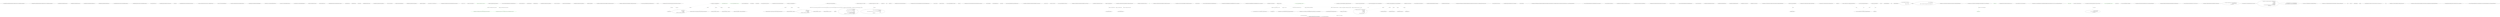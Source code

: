 digraph  {
n0 [cluster="Hangfire.IRecurringJobManager.AddOrUpdate(string, Hangfire.Common.Job, string, Hangfire.RecurringJobOptions)", label="Entry Hangfire.IRecurringJobManager.AddOrUpdate(string, Hangfire.Common.Job, string, Hangfire.RecurringJobOptions)", span="23-23"];
n1 [cluster="Hangfire.IRecurringJobManager.AddOrUpdate(string, Hangfire.Common.Job, string, Hangfire.RecurringJobOptions)", label="Exit Hangfire.IRecurringJobManager.AddOrUpdate(string, Hangfire.Common.Job, string, Hangfire.RecurringJobOptions)", span="23-23"];
n2 [cluster="Hangfire.IRecurringJobManager.Trigger(string)", label="Entry Hangfire.IRecurringJobManager.Trigger(string)", span="29-29"];
n3 [cluster="Hangfire.IRecurringJobManager.Trigger(string)", label="Exit Hangfire.IRecurringJobManager.Trigger(string)", span="29-29"];
n4 [cluster="Hangfire.IRecurringJobManager.RemoveIfExists(string)", label="Entry Hangfire.IRecurringJobManager.RemoveIfExists(string)", span="30-30"];
n5 [cluster="Hangfire.IRecurringJobManager.RemoveIfExists(string)", label="Exit Hangfire.IRecurringJobManager.RemoveIfExists(string)", span="30-30"];
m0_12 [cluster="Hangfire.BackgroundJobServerOptions.WriteToLog(Hangfire.Logging.ILog)", file="BackgroundJobServerOptions.cs", label="Entry Hangfire.BackgroundJobServerOptions.WriteToLog(Hangfire.Logging.ILog)", span="86-86"];
m0_18 [cluster="Hangfire.BackgroundJobServerOptions.WriteToLog(Hangfire.Logging.ILog)", file="BackgroundJobServerOptions.cs", label="Exit Hangfire.BackgroundJobServerOptions.WriteToLog(Hangfire.Logging.ILog)", span="86-86"];
m0_11 [cluster="System.Math.Min(int, int)", file="BackgroundJobServerOptions.cs", label="Entry System.Math.Min(int, int)", span="0-0"];
m0_19 [cluster="Hangfire.Logging.ILog.InfoFormat(string, params object[])", file="BackgroundJobServerOptions.cs", label="Entry Hangfire.Logging.ILog.InfoFormat(string, params object[])", span="210-210"];
m0_21 [cluster="Unk.Join", file="BackgroundJobServerOptions.cs", label="Entry Unk.Join", span=""];
m0_0 [cluster="Hangfire.BackgroundJobServerOptions.BackgroundJobServerOptions()", file="BackgroundJobServerOptions.cs", label="Entry Hangfire.BackgroundJobServerOptions.BackgroundJobServerOptions()", span="34-34"];
m0_1 [cluster="Hangfire.BackgroundJobServerOptions.BackgroundJobServerOptions()", file="BackgroundJobServerOptions.cs", label="WorkerCount = Math.Min(Environment.ProcessorCount * 5, MaxDefaultWorkerCount)", span="36-36"];
m0_2 [cluster="Hangfire.BackgroundJobServerOptions.BackgroundJobServerOptions()", file="BackgroundJobServerOptions.cs", label="Queues = new[] { EnqueuedState.DefaultQueue }", span="37-37"];
m0_3 [cluster="Hangfire.BackgroundJobServerOptions.BackgroundJobServerOptions()", file="BackgroundJobServerOptions.cs", label="ShutdownTimeout = BackgroundProcessingServer.DefaultShutdownTimeout", span="38-38"];
m0_4 [cluster="Hangfire.BackgroundJobServerOptions.BackgroundJobServerOptions()", file="BackgroundJobServerOptions.cs", label="SchedulePollingInterval = DelayedJobScheduler.DefaultPollingDelay", span="39-39"];
m0_5 [cluster="Hangfire.BackgroundJobServerOptions.BackgroundJobServerOptions()", file="BackgroundJobServerOptions.cs", label="HeartbeatInterval = ServerHeartbeat.DefaultHeartbeatInterval", span="40-40"];
m0_6 [cluster="Hangfire.BackgroundJobServerOptions.BackgroundJobServerOptions()", file="BackgroundJobServerOptions.cs", label="ServerTimeout = ServerWatchdog.DefaultServerTimeout", span="41-41"];
m0_7 [cluster="Hangfire.BackgroundJobServerOptions.BackgroundJobServerOptions()", file="BackgroundJobServerOptions.cs", label="ServerCheckInterval = ServerWatchdog.DefaultCheckInterval", span="42-42"];
m0_8 [cluster="Hangfire.BackgroundJobServerOptions.BackgroundJobServerOptions()", file="BackgroundJobServerOptions.cs", label="FilterProvider = JobFilterProviders.Providers", span="44-44"];
m0_9 [cluster="Hangfire.BackgroundJobServerOptions.BackgroundJobServerOptions()", file="BackgroundJobServerOptions.cs", label="Activator = JobActivator.Current", span="45-45"];
m0_10 [cluster="Hangfire.BackgroundJobServerOptions.BackgroundJobServerOptions()", file="BackgroundJobServerOptions.cs", label="Exit Hangfire.BackgroundJobServerOptions.BackgroundJobServerOptions()", span="34-34"];
m0_22 [cluster="lambda expression", file="BackgroundJobServerOptions.cs", label="Entry lambda expression", span="90-90"];
m0_24 [cluster="lambda expression", file="BackgroundJobServerOptions.cs", label="Exit lambda expression", span="90-90"];
m0_20 [cluster="Unk.Select", file="BackgroundJobServerOptions.cs", label="Entry Unk.Select", span=""];
m0_25 [file="BackgroundJobServerOptions.cs", label="Hangfire.BackgroundJobServerOptions", span=""];
m1_0 [cluster="Hangfire.RecurringJobOptions.RecurringJobOptions()", file="BackgroundProcessContext.cs", label="Entry Hangfire.RecurringJobOptions.RecurringJobOptions()", span="27-27"];
m1_1 [cluster="Hangfire.RecurringJobOptions.RecurringJobOptions()", file="BackgroundProcessContext.cs", label="TimeZone = TimeZoneInfo.Utc", span="29-29"];
m1_2 [cluster="Hangfire.RecurringJobOptions.RecurringJobOptions()", file="BackgroundProcessContext.cs", label="QueueName = EnqueuedState.DefaultQueue", span="30-30"];
m1_3 [cluster="Hangfire.RecurringJobOptions.RecurringJobOptions()", file="BackgroundProcessContext.cs", label="Exit Hangfire.RecurringJobOptions.RecurringJobOptions()", span="27-27"];
m1_4 [file="BackgroundProcessContext.cs", label="Hangfire.RecurringJobOptions", span=""];
m3_8 [cluster="System.Lazy<T>.Lazy(System.Func<T>)", file="BackgroundProcessContextMock.cs", label="Entry System.Lazy<T>.Lazy(System.Func<T>)", span="0-0"];
m3_0 [cluster="Hangfire.Core.Tests.BackgroundProcessContextMock.BackgroundProcessContextMock()", file="BackgroundProcessContextMock.cs", label="Entry Hangfire.Core.Tests.BackgroundProcessContextMock.BackgroundProcessContextMock()", span="11-11"];
m3_1 [cluster="Hangfire.Core.Tests.BackgroundProcessContextMock.BackgroundProcessContextMock()", file="BackgroundProcessContextMock.cs", label="ServerId = ''server''", span="13-13"];
m3_2 [cluster="Hangfire.Core.Tests.BackgroundProcessContextMock.BackgroundProcessContextMock()", file="BackgroundProcessContextMock.cs", label="Storage = new Mock<JobStorage>()", span="15-15"];
m3_3 [cluster="Hangfire.Core.Tests.BackgroundProcessContextMock.BackgroundProcessContextMock()", color=green, community=0, file="BackgroundProcessContextMock.cs", label="Properties = new Dictionary<string, object>()", prediction=0, span="16-16"];
m3_5 [cluster="Hangfire.Core.Tests.BackgroundProcessContextMock.BackgroundProcessContextMock()", color=green, community=0, file="BackgroundProcessContextMock.cs", label="Exit Hangfire.Core.Tests.BackgroundProcessContextMock.BackgroundProcessContextMock()", prediction=1, span="11-11"];
m3_12 [cluster="lambda expression", color=green, community=0, file="BackgroundProcessContextMock.cs", label="new BackgroundProcessContext(ServerId, Storage.Object, Properties, CancellationTokenSource.Token)", prediction=1, span="20-20"];
m3_7 [cluster="System.Threading.CancellationTokenSource.CancellationTokenSource()", file="BackgroundProcessContextMock.cs", label="Entry System.Threading.CancellationTokenSource.CancellationTokenSource()", span="0-0"];
m3_6 [cluster="Mock<JobStorage>.cstr", file="BackgroundProcessContextMock.cs", label="Entry Mock<JobStorage>.cstr", span=""];
m3_9 [cluster="lambda expression", file="BackgroundProcessContextMock.cs", label="Entry lambda expression", span="18-18"];
m3_11 [cluster="lambda expression", file="BackgroundProcessContextMock.cs", label="Exit lambda expression", span="18-18"];
m3_13 [file="BackgroundProcessContextMock.cs", label="Hangfire.Core.Tests.BackgroundProcessContextMock", span=""];
m5_0 [cluster="Hangfire.RecurringJobOptions.RecurringJobOptions()", file="DelayedJobScheduler.cs", label="Entry Hangfire.RecurringJobOptions.RecurringJobOptions()", span="27-27"];
m5_1 [cluster="Hangfire.RecurringJobOptions.RecurringJobOptions()", file="DelayedJobScheduler.cs", label="TimeZone = TimeZoneInfo.Utc", span="29-29"];
m5_2 [cluster="Hangfire.RecurringJobOptions.RecurringJobOptions()", file="DelayedJobScheduler.cs", label="QueueName = EnqueuedState.DefaultQueue", span="30-30"];
m5_3 [cluster="Hangfire.RecurringJobOptions.RecurringJobOptions()", file="DelayedJobScheduler.cs", label="Exit Hangfire.RecurringJobOptions.RecurringJobOptions()", span="27-27"];
m5_4 [file="DelayedJobScheduler.cs", label="Hangfire.RecurringJobOptions", span=""];
m6_0 [cluster="Hangfire.Server.IBackgroundProcess.Execute(Hangfire.Server.BackgroundProcessContext)", file="IBackgroundProcess.cs", label="Entry Hangfire.Server.IBackgroundProcess.Execute(Hangfire.Server.BackgroundProcessContext)", span="20-20"];
m6_1 [cluster="Hangfire.Server.IBackgroundProcess.Execute(Hangfire.Server.BackgroundProcessContext)", file="IBackgroundProcess.cs", label="Exit Hangfire.Server.IBackgroundProcess.Execute(Hangfire.Server.BackgroundProcessContext)", span="20-20"];
m7_19 [cluster="System.ArgumentNullException.ArgumentNullException(string)", file="InfiniteLoopComponentFacts.cs", label="Entry System.ArgumentNullException.ArgumentNullException(string)", span="0-0"];
m7_23 [cluster="Unk.>", file="InfiniteLoopComponentFacts.cs", label="Entry Unk.>", span=""];
m7_0 [cluster="HangFire.SqlServer.SqlServerDistributedLock.SqlServerDistributedLock(string, SqlConnection)", file="InfiniteLoopComponentFacts.cs", label="Entry HangFire.SqlServer.SqlServerDistributedLock.SqlServerDistributedLock(string, SqlConnection)", span="44-44"];
m7_1 [cluster="HangFire.SqlServer.SqlServerDistributedLock.SqlServerDistributedLock(string, SqlConnection)", color=green, community=0, file="InfiniteLoopComponentFacts.cs", label="String.IsNullOrEmpty(resource)", prediction=3, span="46-46"];
m7_2 [cluster="HangFire.SqlServer.SqlServerDistributedLock.SqlServerDistributedLock(string, SqlConnection)", color=green, community=0, file="InfiniteLoopComponentFacts.cs", label="throw new ArgumentNullException(''resource'');", prediction=4, span="46-46"];
m7_3 [cluster="HangFire.SqlServer.SqlServerDistributedLock.SqlServerDistributedLock(string, SqlConnection)", file="InfiniteLoopComponentFacts.cs", label="connection == null", span="47-47"];
m7_18 [cluster="string.IsNullOrEmpty(string)", file="InfiniteLoopComponentFacts.cs", label="Entry string.IsNullOrEmpty(string)", span="0-0"];
m7_22 [cluster="Unk.Execute", file="InfiniteLoopComponentFacts.cs", label="Entry Unk.Execute", span=""];
m7_26 [cluster="Unk.Format", file="InfiniteLoopComponentFacts.cs", label="Entry Unk.Format", span=""];
m7_27 [cluster="string.Format(string, object, object)", file="InfiniteLoopComponentFacts.cs", label="Entry string.Format(string, object, object)", span="0-0"];
m7_28 [cluster="HangFire.SqlServer.SqlServerDistributedLock.Dispose()", file="InfiniteLoopComponentFacts.cs", label="Entry HangFire.SqlServer.SqlServerDistributedLock.Dispose()", span="78-78"];
m7_29 [cluster="HangFire.SqlServer.SqlServerDistributedLock.Dispose()", file="InfiniteLoopComponentFacts.cs", label=_completed, span="80-80"];
m7_31 [cluster="HangFire.SqlServer.SqlServerDistributedLock.Dispose()", file="InfiniteLoopComponentFacts.cs", label="_completed = true", span="82-82"];
m7_33 [cluster="HangFire.SqlServer.SqlServerDistributedLock.Dispose()", file="InfiniteLoopComponentFacts.cs", label="parameters.Add(''@Resource'', _resource)", span="85-85"];
m7_36 [cluster="HangFire.SqlServer.SqlServerDistributedLock.Dispose()", file="InfiniteLoopComponentFacts.cs", label="_connection.Execute(\r\n                @''sp_releaseapplock'',\r\n                parameters,\r\n                commandType: CommandType.StoredProcedure)", span="89-92"];
m7_39 [cluster="HangFire.SqlServer.SqlServerDistributedLock.Dispose()", file="InfiniteLoopComponentFacts.cs", label="throw new SqlServerDistributedLockException(\r\n                    String.Format(\r\n                        ''Could not release a lock on the resource '{0}': Server returned the '{1}' error.'', \r\n                        _resource,\r\n                        releaseResult));", span="98-102"];
m7_30 [cluster="HangFire.SqlServer.SqlServerDistributedLock.Dispose()", file="InfiniteLoopComponentFacts.cs", label="return;", span="80-80"];
m7_32 [cluster="HangFire.SqlServer.SqlServerDistributedLock.Dispose()", file="InfiniteLoopComponentFacts.cs", label="var parameters = new DynamicParameters()", span="84-84"];
m7_34 [cluster="HangFire.SqlServer.SqlServerDistributedLock.Dispose()", file="InfiniteLoopComponentFacts.cs", label="parameters.Add(''@LockOwner'', LockOwner)", span="86-86"];
m7_35 [cluster="HangFire.SqlServer.SqlServerDistributedLock.Dispose()", file="InfiniteLoopComponentFacts.cs", label="parameters.Add(''@Result'', dbType: DbType.Int32, direction: ParameterDirection.ReturnValue)", span="87-87"];
m7_37 [cluster="HangFire.SqlServer.SqlServerDistributedLock.Dispose()", file="InfiniteLoopComponentFacts.cs", label="var releaseResult = parameters.Get<int>(''@Result'')", span="94-94"];
m7_38 [cluster="HangFire.SqlServer.SqlServerDistributedLock.Dispose()", file="InfiniteLoopComponentFacts.cs", label="releaseResult < 0", span="96-96"];
m7_40 [cluster="HangFire.SqlServer.SqlServerDistributedLock.Dispose()", file="InfiniteLoopComponentFacts.cs", label="Exit HangFire.SqlServer.SqlServerDistributedLock.Dispose()", span="78-78"];
m7_24 [cluster="HangFire.SqlServer.SqlServerDistributedLockException.SqlServerDistributedLockException(string)", file="InfiniteLoopComponentFacts.cs", label="Entry HangFire.SqlServer.SqlServerDistributedLockException.SqlServerDistributedLockException(string)", span="23-23"];
m7_5 [cluster="HangFire.SqlServer.SqlServerDistributedLock.SqlServerDistributedLock(string, SqlConnection)", file="InfiniteLoopComponentFacts.cs", label="_resource = resource", span="49-49"];
m7_6 [cluster="HangFire.SqlServer.SqlServerDistributedLock.SqlServerDistributedLock(string, SqlConnection)", file="InfiniteLoopComponentFacts.cs", label="_connection = connection", span="50-50"];
m7_13 [cluster="HangFire.SqlServer.SqlServerDistributedLock.SqlServerDistributedLock(string, SqlConnection)", file="InfiniteLoopComponentFacts.cs", label="connection.Execute(\r\n                @''sp_getapplock'', \r\n                parameters, \r\n                commandType: CommandType.StoredProcedure)", span="59-62"];
m7_4 [cluster="HangFire.SqlServer.SqlServerDistributedLock.SqlServerDistributedLock(string, SqlConnection)", file="InfiniteLoopComponentFacts.cs", label="throw new ArgumentNullException(''connection'');", span="47-47"];
m7_15 [cluster="HangFire.SqlServer.SqlServerDistributedLock.SqlServerDistributedLock(string, SqlConnection)", file="InfiniteLoopComponentFacts.cs", label="lockResult < 0", span="66-66"];
m7_16 [cluster="HangFire.SqlServer.SqlServerDistributedLock.SqlServerDistributedLock(string, SqlConnection)", file="InfiniteLoopComponentFacts.cs", label="throw new SqlServerDistributedLockException(\r\n                    String.Format(\r\n                    ''Could not place a lock on the resource '{0}': {1}.'',\r\n                    _resource,\r\n                    LockErrorMessages.ContainsKey(lockResult) \r\n                        ? LockErrorMessages[lockResult]\r\n                        : String.Format(''Server returned the '{0}' error.'', lockResult)));", span="68-74"];
m7_7 [cluster="HangFire.SqlServer.SqlServerDistributedLock.SqlServerDistributedLock(string, SqlConnection)", file="InfiniteLoopComponentFacts.cs", label="var parameters = new DynamicParameters()", span="52-52"];
m7_12 [cluster="HangFire.SqlServer.SqlServerDistributedLock.SqlServerDistributedLock(string, SqlConnection)", file="InfiniteLoopComponentFacts.cs", label="parameters.Add(''@Result'', dbType: DbType.Int32, direction: ParameterDirection.ReturnValue)", span="57-57"];
m7_14 [cluster="HangFire.SqlServer.SqlServerDistributedLock.SqlServerDistributedLock(string, SqlConnection)", file="InfiniteLoopComponentFacts.cs", label="var lockResult = parameters.Get<int>(''@Result'')", span="64-64"];
m7_8 [cluster="HangFire.SqlServer.SqlServerDistributedLock.SqlServerDistributedLock(string, SqlConnection)", file="InfiniteLoopComponentFacts.cs", label="parameters.Add(''@Resource'', _resource)", span="53-53"];
m7_9 [cluster="HangFire.SqlServer.SqlServerDistributedLock.SqlServerDistributedLock(string, SqlConnection)", file="InfiniteLoopComponentFacts.cs", label="parameters.Add(''@LockMode'', LockMode)", span="54-54"];
m7_10 [cluster="HangFire.SqlServer.SqlServerDistributedLock.SqlServerDistributedLock(string, SqlConnection)", file="InfiniteLoopComponentFacts.cs", label="parameters.Add(''@LockOwner'', LockOwner)", span="55-55"];
m7_11 [cluster="HangFire.SqlServer.SqlServerDistributedLock.SqlServerDistributedLock(string, SqlConnection)", file="InfiniteLoopComponentFacts.cs", label="parameters.Add(''@LockTimeout'', LockTimeout.TotalMilliseconds)", span="56-56"];
m7_17 [cluster="HangFire.SqlServer.SqlServerDistributedLock.SqlServerDistributedLock(string, SqlConnection)", file="InfiniteLoopComponentFacts.cs", label="Exit HangFire.SqlServer.SqlServerDistributedLock.SqlServerDistributedLock(string, SqlConnection)", span="44-44"];
m7_25 [cluster="Unk.ContainsKey", file="InfiniteLoopComponentFacts.cs", label="Entry Unk.ContainsKey", span=""];
m7_20 [cluster="DynamicParameters.cstr", file="InfiniteLoopComponentFacts.cs", label="Entry DynamicParameters.cstr", span=""];
m7_21 [cluster="Unk.Add", file="InfiniteLoopComponentFacts.cs", label="Entry Unk.Add", span=""];
m7_41 [file="InfiniteLoopComponentFacts.cs", label="HangFire.SqlServer.SqlServerDistributedLock", span=""];
m8_5 [cluster="System.ArgumentNullException.ArgumentNullException(string)", file="InfiniteLoopProcess.cs", label="Entry System.ArgumentNullException.ArgumentNullException(string)", span="0-0"];
m8_0 [cluster="Hangfire.Server.InfiniteLoopProcess.InfiniteLoopProcess(Hangfire.Server.IServerProcess)", file="InfiniteLoopProcess.cs", label="Entry Hangfire.Server.InfiniteLoopProcess.InfiniteLoopProcess(Hangfire.Server.IServerProcess)", span="23-23"];
m8_1 [cluster="Hangfire.Server.InfiniteLoopProcess.InfiniteLoopProcess(Hangfire.Server.IServerProcess)", file="InfiniteLoopProcess.cs", label="innerProcess == null", span="25-25"];
m8_3 [cluster="Hangfire.Server.InfiniteLoopProcess.InfiniteLoopProcess(Hangfire.Server.IServerProcess)", file="InfiniteLoopProcess.cs", label="InnerProcess = innerProcess", span="26-26"];
m8_2 [cluster="Hangfire.Server.InfiniteLoopProcess.InfiniteLoopProcess(Hangfire.Server.IServerProcess)", file="InfiniteLoopProcess.cs", label="throw new ArgumentNullException(''innerProcess'');", span="25-25"];
m8_4 [cluster="Hangfire.Server.InfiniteLoopProcess.InfiniteLoopProcess(Hangfire.Server.IServerProcess)", file="InfiniteLoopProcess.cs", label="Exit Hangfire.Server.InfiniteLoopProcess.InfiniteLoopProcess(Hangfire.Server.IServerProcess)", span="23-23"];
m8_13 [cluster="Hangfire.Server.InfiniteLoopProcess.ToString()", file="InfiniteLoopProcess.cs", label="Entry Hangfire.Server.InfiniteLoopProcess.ToString()", span="40-40"];
m8_14 [cluster="Hangfire.Server.InfiniteLoopProcess.ToString()", file="InfiniteLoopProcess.cs", label="return InnerProcess.ToString();", span="42-42"];
m8_15 [cluster="Hangfire.Server.InfiniteLoopProcess.ToString()", file="InfiniteLoopProcess.cs", label="Exit Hangfire.Server.InfiniteLoopProcess.ToString()", span="40-40"];
m8_6 [cluster="Hangfire.Server.InfiniteLoopProcess.Execute(Hangfire.Server.BackgroundProcessContext)", file="InfiniteLoopProcess.cs", label="Entry Hangfire.Server.InfiniteLoopProcess.Execute(Hangfire.Server.BackgroundProcessContext)", span="31-31"];
m8_7 [cluster="Hangfire.Server.InfiniteLoopProcess.Execute(Hangfire.Server.BackgroundProcessContext)", color=green, community=0, file="InfiniteLoopProcess.cs", label=true, prediction=5, span="33-33"];
m8_9 [cluster="Hangfire.Server.InfiniteLoopProcess.Execute(Hangfire.Server.BackgroundProcessContext)", file="InfiniteLoopProcess.cs", label="InnerProcess.Execute(context)", span="36-36"];
m8_10 [cluster="Hangfire.Server.InfiniteLoopProcess.Execute(Hangfire.Server.BackgroundProcessContext)", file="InfiniteLoopProcess.cs", label="Exit Hangfire.Server.InfiniteLoopProcess.Execute(Hangfire.Server.BackgroundProcessContext)", span="31-31"];
m8_12 [cluster="Hangfire.Server.IServerProcess.Execute(Hangfire.Server.BackgroundProcessContext)", file="InfiniteLoopProcess.cs", label="Entry Hangfire.Server.IServerProcess.Execute(Hangfire.Server.BackgroundProcessContext)", span="26-26"];
m8_16 [cluster="object.ToString()", file="InfiniteLoopProcess.cs", label="Entry object.ToString()", span="0-0"];
m8_11 [cluster="System.Threading.CancellationToken.ThrowIfCancellationRequested()", file="InfiniteLoopProcess.cs", label="Entry System.Threading.CancellationToken.ThrowIfCancellationRequested()", span="0-0"];
m8_17 [file="InfiniteLoopProcess.cs", label="Hangfire.Server.InfiniteLoopProcess", span=""];
m9_0 [cluster="Hangfire.Client.CreateJobFailedException.CreateJobFailedException(string, System.Exception)", file="RecurringJobScheduler.cs", label="Entry Hangfire.Client.CreateJobFailedException.CreateJobFailedException(string, System.Exception)", span="33-33"];
m9_1 [cluster="Hangfire.Client.CreateJobFailedException.CreateJobFailedException(string, System.Exception)", file="RecurringJobScheduler.cs", label="Exit Hangfire.Client.CreateJobFailedException.CreateJobFailedException(string, System.Exception)", span="33-33"];
m10_59 [cluster="Hangfire.Server.Worker.ToString()", file="Worker.cs", label="Entry Hangfire.Server.Worker.ToString()", span="146-146"];
m10_60 [cluster="Hangfire.Server.Worker.ToString()", file="Worker.cs", label="return String.Format(''{0} #{1}'', GetType().Name, _workerId.Substring(0, 8));", span="148-148"];
m10_61 [cluster="Hangfire.Server.Worker.ToString()", file="Worker.cs", label="Exit Hangfire.Server.Worker.ToString()", span="146-146"];
m10_16 [cluster="HangFire.Server.ServerWatchdog.Execute(System.Threading.CancellationToken)", file="Worker.cs", label="cancellationToken.WaitHandle.WaitOne(_options.CheckInterval)", span="56-56"];
m10_87 [cluster="System.Diagnostics.Stopwatch.StartNew()", file="Worker.cs", label="Entry System.Diagnostics.Stopwatch.StartNew()", span="0-0"];
m10_91 [cluster="Hangfire.States.FailedState.FailedState(System.Exception)", file="Worker.cs", label="Entry Hangfire.States.FailedState.FailedState(System.Exception)", span="75-75"];
m10_44 [cluster="Hangfire.JobStorage.GetConnection()", file="Worker.cs", label="Entry Hangfire.JobStorage.GetConnection()", span="56-56"];
m10_56 [cluster="Hangfire.States.StateChangeContext.StateChangeContext(Hangfire.JobStorage, Hangfire.Storage.IStorageConnection, string, Hangfire.States.IState, params string[])", file="Worker.cs", label="Entry Hangfire.States.StateChangeContext.StateChangeContext(Hangfire.JobStorage, Hangfire.Storage.IStorageConnection, string, Hangfire.States.IState, params string[])", span="35-35"];
m10_64 [cluster="string.Format(string, object, object)", file="Worker.cs", label="Entry string.Format(string, object, object)", span="0-0"];
m10_57 [cluster="Hangfire.Logging.ILog.DebugException(string, System.Exception)", file="Worker.cs", label="Entry Hangfire.Logging.ILog.DebugException(string, System.Exception)", span="130-130"];
m10_62 [cluster="object.GetType()", file="Worker.cs", label="Entry object.GetType()", span="0-0"];
m10_20 [cluster="Hangfire.Server.Worker.Execute(Hangfire.Server.BackgroundProcessContext)", file="Worker.cs", label="Entry Hangfire.Server.Worker.Execute(Hangfire.Server.BackgroundProcessContext)", span="63-63"];
m10_21 [cluster="Hangfire.Server.Worker.Execute(Hangfire.Server.BackgroundProcessContext)", file="Worker.cs", label="var connection = context.Storage.GetConnection()", span="65-65"];
m10_50 [cluster="Hangfire.States.StateChangeContext.StateChangeContext(Hangfire.JobStorage, Hangfire.Storage.IStorageConnection, string, Hangfire.States.IState, System.Collections.Generic.IEnumerable<string>, System.Threading.CancellationToken)", file="Worker.cs", label="Entry Hangfire.States.StateChangeContext.StateChangeContext(Hangfire.JobStorage, Hangfire.Storage.IStorageConnection, string, Hangfire.States.IState, System.Collections.Generic.IEnumerable<string>, System.Threading.CancellationToken)", span="45-45"];
m10_47 [cluster="System.Threading.CancellationTokenSource.CancellationTokenSource(System.TimeSpan)", file="Worker.cs", label="Entry System.Threading.CancellationTokenSource.CancellationTokenSource(System.TimeSpan)", span="0-0"];
m10_89 [cluster="System.Diagnostics.Stopwatch.Stop()", file="Worker.cs", label="Entry System.Diagnostics.Stopwatch.Stop()", span="0-0"];
m10_90 [cluster="Hangfire.States.SucceededState.SucceededState(object, long, long)", file="Worker.cs", label="Entry Hangfire.States.SucceededState.SucceededState(object, long, long)", span="51-51"];
m10_83 [cluster="Hangfire.Storage.IStorageConnection.GetJobData(string)", file="Worker.cs", label="Entry Hangfire.Storage.IStorageConnection.GetJobData(string)", span="42-42"];
m10_19 [cluster="HangFire.Storage.IStorageConnection.RemoveTimedOutServers(System.TimeSpan)", file="Worker.cs", label="Entry HangFire.Storage.IStorageConnection.RemoveTimedOutServers(System.TimeSpan)", span="44-44"];
m10_63 [cluster="string.Substring(int, int)", file="Worker.cs", label="Entry string.Substring(int, int)", span="0-0"];
m10_46 [cluster="System.Threading.CancellationToken.ThrowIfCancellationRequested()", file="Worker.cs", label="Entry System.Threading.CancellationToken.ThrowIfCancellationRequested()", span="0-0"];
m10_18 [cluster="System.Guid.NewGuid()", file="Worker.cs", label="Entry System.Guid.NewGuid()", span="0-0"];
m10_53 [cluster="Hangfire.Storage.IFetchedJob.RemoveFromQueue()", file="Worker.cs", label="Entry Hangfire.Storage.IFetchedJob.RemoveFromQueue()", span="24-24"];
m10_58 [cluster="Hangfire.Storage.IFetchedJob.Requeue()", file="Worker.cs", label="Entry Hangfire.Storage.IFetchedJob.Requeue()", span="25-25"];
m10_84 [cluster="Hangfire.Storage.JobData.EnsureLoaded()", file="Worker.cs", label="Entry Hangfire.Storage.JobData.EnsureLoaded()", span="29-29"];
m10_0 [cluster="Hangfire.Server.Worker.Worker()", file="Worker.cs", label="Entry Hangfire.Server.Worker.Worker()", span="39-39"];
m10_1 [cluster="Hangfire.Server.Worker.Worker()", file="Worker.cs", label="Exit Hangfire.Server.Worker.Worker()", span="39-39"];
m10_55 [cluster="Hangfire.Server.Worker.PerformJob(string, Hangfire.Storage.IStorageConnection, Hangfire.IJobCancellationToken)", file="Worker.cs", label="Entry Hangfire.Server.Worker.PerformJob(string, Hangfire.Storage.IStorageConnection, Hangfire.IJobCancellationToken)", span="151-151"];
m10_65 [cluster="Hangfire.Server.Worker.PerformJob(string, Hangfire.Storage.IStorageConnection, Hangfire.IJobCancellationToken)", file="Worker.cs", label="var jobData = connection.GetJobData(jobId)", span="155-155"];
m10_69 [cluster="Hangfire.Server.Worker.PerformJob(string, Hangfire.Storage.IStorageConnection, Hangfire.IJobCancellationToken)", file="Worker.cs", label="var backgroundJob = new BackgroundJob(jobId, jobData.Job, jobData.CreatedAt)", span="167-167"];
m10_70 [cluster="Hangfire.Server.Worker.PerformJob(string, Hangfire.Storage.IStorageConnection, Hangfire.IJobCancellationToken)", file="Worker.cs", label="var performContext = new PerformContext(connection, backgroundJob, token)", span="168-168"];
m10_66 [cluster="Hangfire.Server.Worker.PerformJob(string, Hangfire.Storage.IStorageConnection, Hangfire.IJobCancellationToken)", file="Worker.cs", label="jobData == null", span="156-156"];
m10_68 [cluster="Hangfire.Server.Worker.PerformJob(string, Hangfire.Storage.IStorageConnection, Hangfire.IJobCancellationToken)", file="Worker.cs", label="jobData.EnsureLoaded()", span="165-165"];
m10_71 [cluster="Hangfire.Server.Worker.PerformJob(string, Hangfire.Storage.IStorageConnection, Hangfire.IJobCancellationToken)", file="Worker.cs", label="var latency = (DateTime.UtcNow - jobData.CreatedAt).TotalMilliseconds", span="170-170"];
m10_67 [cluster="Hangfire.Server.Worker.PerformJob(string, Hangfire.Storage.IStorageConnection, Hangfire.IJobCancellationToken)", file="Worker.cs", label="return null;", span="162-162"];
m10_73 [cluster="Hangfire.Server.Worker.PerformJob(string, Hangfire.Storage.IStorageConnection, Hangfire.IJobCancellationToken)", file="Worker.cs", label="var result = _performer.Perform(performContext)", span="173-173"];
m10_72 [cluster="Hangfire.Server.Worker.PerformJob(string, Hangfire.Storage.IStorageConnection, Hangfire.IJobCancellationToken)", file="Worker.cs", label="var duration = Stopwatch.StartNew()", span="171-171"];
m10_75 [cluster="Hangfire.Server.Worker.PerformJob(string, Hangfire.Storage.IStorageConnection, Hangfire.IJobCancellationToken)", file="Worker.cs", label="return new SucceededState(result, (long) latency, duration.ElapsedMilliseconds);", span="176-176"];
m10_74 [cluster="Hangfire.Server.Worker.PerformJob(string, Hangfire.Storage.IStorageConnection, Hangfire.IJobCancellationToken)", file="Worker.cs", label="duration.Stop()", span="174-174"];
m10_76 [cluster="Hangfire.Server.Worker.PerformJob(string, Hangfire.Storage.IStorageConnection, Hangfire.IJobCancellationToken)", file="Worker.cs", label=OperationCanceledException, span="178-178"];
m10_77 [cluster="Hangfire.Server.Worker.PerformJob(string, Hangfire.Storage.IStorageConnection, Hangfire.IJobCancellationToken)", file="Worker.cs", label="throw;", span="180-180"];
m10_78 [cluster="Hangfire.Server.Worker.PerformJob(string, Hangfire.Storage.IStorageConnection, Hangfire.IJobCancellationToken)", file="Worker.cs", label=JobPerformanceException, span="182-182"];
m10_79 [cluster="Hangfire.Server.Worker.PerformJob(string, Hangfire.Storage.IStorageConnection, Hangfire.IJobCancellationToken)", file="Worker.cs", label="return new FailedState(ex.InnerException)\r\n                {\r\n                    Reason = ex.Message\r\n                };", span="184-187"];
m10_80 [cluster="Hangfire.Server.Worker.PerformJob(string, Hangfire.Storage.IStorageConnection, Hangfire.IJobCancellationToken)", file="Worker.cs", label=Exception, span="189-189"];
m10_81 [cluster="Hangfire.Server.Worker.PerformJob(string, Hangfire.Storage.IStorageConnection, Hangfire.IJobCancellationToken)", file="Worker.cs", label="return new FailedState(ex)\r\n                {\r\n                    Reason = ''An exception occurred during processing of a background job.''\r\n                };", span="191-194"];
m10_82 [cluster="Hangfire.Server.Worker.PerformJob(string, Hangfire.Storage.IStorageConnection, Hangfire.IJobCancellationToken)", file="Worker.cs", label="Exit Hangfire.Server.Worker.PerformJob(string, Hangfire.Storage.IStorageConnection, Hangfire.IJobCancellationToken)", span="151-151"];
m10_2 [cluster="HangFire.Server.ServerWatchdog.ServerWatchdog(HangFire.JobStorage, HangFire.Server.ServerWatchdogOptions)", file="Worker.cs", label="Entry HangFire.Server.ServerWatchdog.ServerWatchdog(HangFire.JobStorage, HangFire.Server.ServerWatchdogOptions)", span="34-34"];
m10_3 [cluster="HangFire.Server.ServerWatchdog.ServerWatchdog(HangFire.JobStorage, HangFire.Server.ServerWatchdogOptions)", color=green, community=0, file="Worker.cs", label="storage == null", prediction=6, span="36-36"];
m10_49 [cluster="Hangfire.States.ProcessingState.ProcessingState(string, string)", file="Worker.cs", label="Entry Hangfire.States.ProcessingState.ProcessingState(string, string)", span="39-39"];
m10_52 [cluster="string.Equals(string, System.StringComparison)", file="Worker.cs", label="Entry string.Equals(string, System.StringComparison)", span="0-0"];
m10_54 [cluster="Hangfire.Server.ServerJobCancellationToken.ServerJobCancellationToken(Hangfire.Storage.IStorageConnection, string, string, System.Threading.CancellationToken)", file="Worker.cs", label="Entry Hangfire.Server.ServerJobCancellationToken.ServerJobCancellationToken(Hangfire.Storage.IStorageConnection, string, string, System.Threading.CancellationToken)", span="31-31"];
m10_4 [cluster="HangFire.Server.ServerWatchdog.ServerWatchdog(HangFire.JobStorage, HangFire.Server.ServerWatchdogOptions)", color=green, community=0, file="Worker.cs", label="throw new ArgumentNullException(''storage'');", prediction=7, span="36-36"];
m10_5 [cluster="HangFire.Server.ServerWatchdog.ServerWatchdog(HangFire.JobStorage, HangFire.Server.ServerWatchdogOptions)", color=green, community=0, file="Worker.cs", label="options == null", prediction=8, span="37-37"];
m10_7 [cluster="HangFire.Server.ServerWatchdog.ServerWatchdog(HangFire.JobStorage, HangFire.Server.ServerWatchdogOptions)", color=green, community=0, file="Worker.cs", label="_storage = storage", prediction=9, span="39-39"];
m10_9 [cluster="HangFire.Server.ServerWatchdog.ServerWatchdog(HangFire.JobStorage, HangFire.Server.ServerWatchdogOptions)", file="Worker.cs", label="Exit HangFire.Server.ServerWatchdog.ServerWatchdog(HangFire.JobStorage, HangFire.Server.ServerWatchdogOptions)", span="34-34"];
m10_11 [cluster="HangFire.Server.ServerWatchdog.Execute(System.Threading.CancellationToken)", file="Worker.cs", label="Entry HangFire.Server.ServerWatchdog.Execute(System.Threading.CancellationToken)", span="43-43"];
m10_12 [cluster="HangFire.Server.ServerWatchdog.Execute(System.Threading.CancellationToken)", file="Worker.cs", label="var connection = _storage.GetConnection()", span="45-45"];
m10_13 [cluster="HangFire.Server.ServerWatchdog.Execute(System.Threading.CancellationToken)", file="Worker.cs", label="var serversRemoved = connection.RemoveTimedOutServers(_options.ServerTimeout)", span="47-47"];
m10_6 [cluster="HangFire.Server.ServerWatchdog.ServerWatchdog(HangFire.JobStorage, HangFire.Server.ServerWatchdogOptions)", color=green, community=0, file="Worker.cs", label="throw new ArgumentNullException(''options'');", prediction=10, span="37-37"];
m10_8 [cluster="HangFire.Server.ServerWatchdog.ServerWatchdog(HangFire.JobStorage, HangFire.Server.ServerWatchdogOptions)", file="Worker.cs", label="_options = options", span="40-40"];
m10_10 [cluster="Hangfire.Server.Worker.Worker(System.Collections.Generic.IEnumerable<string>, Hangfire.Server.IBackgroundJobPerformer, Hangfire.States.IBackgroundJobStateChanger)", file="Worker.cs", label="throw new ArgumentNullException(''stateChanger'');", span="55-55"];
m10_14 [cluster="HangFire.Server.ServerWatchdog.Execute(System.Threading.CancellationToken)", file="Worker.cs", label="serversRemoved != 0", span="48-48"];
m10_15 [cluster="HangFire.Server.ServerWatchdog.Execute(System.Threading.CancellationToken)", file="Worker.cs", label="Logger.Info(String.Format(\r\n                        ''{0} servers were removed due to timeout'', \r\n                        serversRemoved))", span="50-52"];
m10_22 [cluster="Hangfire.Server.Worker.Execute(Hangfire.Server.BackgroundProcessContext)", file="Worker.cs", label="var fetchedJob = connection.FetchNextJob(_queues, context.CancellationToken)", span="66-66"];
m10_45 [cluster="Hangfire.Storage.IStorageConnection.FetchNextJob(string[], System.Threading.CancellationToken)", file="Worker.cs", label="Entry Hangfire.Storage.IStorageConnection.FetchNextJob(string[], System.Threading.CancellationToken)", span="36-36"];
m10_51 [cluster="Hangfire.States.IBackgroundJobStateChanger.ChangeState(Hangfire.States.StateChangeContext)", file="Worker.cs", label="Entry Hangfire.States.IBackgroundJobStateChanger.ChangeState(Hangfire.States.StateChangeContext)", span="25-25"];
m10_17 [cluster="System.Collections.Generic.IEnumerable<TSource>.ToArray<TSource>()", file="Worker.cs", label="Entry System.Collections.Generic.IEnumerable<TSource>.ToArray<TSource>()", span="0-0"];
m10_88 [cluster="Hangfire.Server.IBackgroundJobPerformer.Perform(Hangfire.Server.PerformContext)", file="Worker.cs", label="Entry Hangfire.Server.IBackgroundJobPerformer.Perform(Hangfire.Server.PerformContext)", span="20-20"];
m10_23 [cluster="Hangfire.Server.Worker.Execute(Hangfire.Server.BackgroundProcessContext)", file="Worker.cs", label="HangFire.Server.ServerWatchdog", span=""];
m10_25 [cluster="Hangfire.Server.Worker.Execute(Hangfire.Server.BackgroundProcessContext)", file="Worker.cs", label="var linkedCts = CancellationTokenSource.CreateLinkedTokenSource(\r\n                        context.CancellationToken,\r\n                        timeoutCts.Token)", span="73-75"];
m10_26 [cluster="Hangfire.Server.Worker.Execute(Hangfire.Server.BackgroundProcessContext)", file="Worker.cs", label="var processingState = new ProcessingState(context.ServerId, _workerId)", span="77-77"];
m10_27 [cluster="Hangfire.Server.Worker.Execute(Hangfire.Server.BackgroundProcessContext)", file="Worker.cs", label="var appliedState = _stateChanger.ChangeState(new StateChangeContext(\r\n                            context.Storage,\r\n                            connection,\r\n                            fetchedJob.JobId,\r\n                            processingState,\r\n                            new[] { EnqueuedState.StateName, ProcessingState.StateName },\r\n                            linkedCts.Token))", span="79-85"];
m10_29 [cluster="Hangfire.Server.Worker.Execute(Hangfire.Server.BackgroundProcessContext)", file="Worker.cs", label="context.CancellationToken.ThrowIfCancellationRequested()", span="93-93"];
m10_32 [cluster="Hangfire.Server.Worker.Execute(Hangfire.Server.BackgroundProcessContext)", file="Worker.cs", label="var jobCancellationToken = new ServerJobCancellationToken(\r\n                        connection, fetchedJob.JobId, _workerId, context.CancellationToken)", span="106-107"];
m10_35 [cluster="Hangfire.Server.Worker.Execute(Hangfire.Server.BackgroundProcessContext)", file="Worker.cs", label="_stateChanger.ChangeState(new StateChangeContext(\r\n                            context.Storage,\r\n                            connection,\r\n                            fetchedJob.JobId, \r\n                            state, \r\n                            ProcessingState.StateName))", span="114-119"];
m10_33 [cluster="Hangfire.Server.Worker.Execute(Hangfire.Server.BackgroundProcessContext)", file="Worker.cs", label="var state = PerformJob(fetchedJob.JobId, connection, jobCancellationToken)", span="109-109"];
m10_30 [cluster="Hangfire.Server.Worker.Execute(Hangfire.Server.BackgroundProcessContext)", file="Worker.cs", label="fetchedJob.RemoveFromQueue()", span="96-96"];
m10_36 [cluster="Hangfire.Server.Worker.Execute(Hangfire.Server.BackgroundProcessContext)", file="Worker.cs", label="fetchedJob.RemoveFromQueue()", span="127-127"];
m10_38 [cluster="Hangfire.Server.Worker.Execute(Hangfire.Server.BackgroundProcessContext)", file="Worker.cs", label="fetchedJob.RemoveFromQueue()", span="134-134"];
m10_41 [cluster="Hangfire.Server.Worker.Execute(Hangfire.Server.BackgroundProcessContext)", file="Worker.cs", label="fetchedJob.Requeue()", span="140-140"];
m10_24 [cluster="Hangfire.Server.Worker.Execute(Hangfire.Server.BackgroundProcessContext)", file="Worker.cs", label="var timeoutCts = new CancellationTokenSource(JobInitializationWaitTimeout)", span="72-72"];
m10_28 [cluster="Hangfire.Server.Worker.Execute(Hangfire.Server.BackgroundProcessContext)", file="Worker.cs", label="appliedState == null || !appliedState.Name.Equals(ProcessingState.StateName, StringComparison.OrdinalIgnoreCase)", span="89-89"];
m10_31 [cluster="Hangfire.Server.Worker.Execute(Hangfire.Server.BackgroundProcessContext)", file="Worker.cs", label="return;", span="97-97"];
m10_34 [cluster="Hangfire.Server.Worker.Execute(Hangfire.Server.BackgroundProcessContext)", file="Worker.cs", label="state != null", span="111-111"];
m10_37 [cluster="Hangfire.Server.Worker.Execute(Hangfire.Server.BackgroundProcessContext)", file="Worker.cs", label=JobAbortedException, span="132-132"];
m10_39 [cluster="Hangfire.Server.Worker.Execute(Hangfire.Server.BackgroundProcessContext)", file="Worker.cs", label=Exception, span="136-136"];
m10_40 [cluster="Hangfire.Server.Worker.Execute(Hangfire.Server.BackgroundProcessContext)", file="Worker.cs", label="Logger.DebugException(''An exception occurred while processing a job. It will be re-queued.'', ex)", span="138-138"];
m10_42 [cluster="Hangfire.Server.Worker.Execute(Hangfire.Server.BackgroundProcessContext)", file="Worker.cs", label="throw;", span="141-141"];
m10_43 [cluster="Hangfire.Server.Worker.Execute(Hangfire.Server.BackgroundProcessContext)", file="Worker.cs", label="Exit Hangfire.Server.Worker.Execute(Hangfire.Server.BackgroundProcessContext)", span="63-63"];
m10_86 [cluster="Hangfire.Server.PerformContext.PerformContext(Hangfire.Storage.IStorageConnection, Hangfire.BackgroundJob, Hangfire.IJobCancellationToken)", file="Worker.cs", label="Entry Hangfire.Server.PerformContext.PerformContext(Hangfire.Storage.IStorageConnection, Hangfire.BackgroundJob, Hangfire.IJobCancellationToken)", span="36-36"];
m10_85 [cluster="Hangfire.BackgroundJob.BackgroundJob(string, Hangfire.Common.Job, System.DateTime)", file="Worker.cs", label="Entry Hangfire.BackgroundJob.BackgroundJob(string, Hangfire.Common.Job, System.DateTime)", span="25-25"];
m10_48 [cluster="System.Threading.CancellationTokenSource.CreateLinkedTokenSource(System.Threading.CancellationToken, System.Threading.CancellationToken)", file="Worker.cs", label="Entry System.Threading.CancellationTokenSource.CreateLinkedTokenSource(System.Threading.CancellationToken, System.Threading.CancellationToken)", span="0-0"];
m10_92 [file="Worker.cs", label="Hangfire.Server.Worker", span=""];
m3_13 -> m3_5  [color=green, key=1, label="Hangfire.Core.Tests.BackgroundProcessContextMock", style=dashed];
m3_13 -> m3_12  [color=green, key=1, label="Hangfire.Core.Tests.BackgroundProcessContextMock", style=dashed];
m7_0 -> m7_3  [color=darkseagreen4, key=1, label=SqlConnection, style=dashed];
m7_0 -> m7_13  [color=darkseagreen4, key=1, label=SqlConnection, style=dashed];
m7_32 -> m7_36  [color=darkseagreen4, key=1, label=parameters, style=dashed];
m7_32 -> m7_34  [color=darkseagreen4, key=1, label=parameters, style=dashed];
m7_32 -> m7_35  [color=darkseagreen4, key=1, label=parameters, style=dashed];
m7_37 -> m7_39  [color=darkseagreen4, key=1, label=releaseResult, style=dashed];
m7_7 -> m7_13  [color=darkseagreen4, key=1, label=parameters, style=dashed];
m7_7 -> m7_9  [color=darkseagreen4, key=1, label=parameters, style=dashed];
m7_7 -> m7_10  [color=darkseagreen4, key=1, label=parameters, style=dashed];
m7_7 -> m7_11  [color=darkseagreen4, key=1, label=parameters, style=dashed];
m7_7 -> m7_12  [color=darkseagreen4, key=1, label=parameters, style=dashed];
m7_14 -> m7_16  [color=darkseagreen4, key=1, label=lockResult, style=dashed];
m7_41 -> m7_16  [color=darkseagreen4, key=1, label="HangFire.SqlServer.SqlServerDistributedLock", style=dashed];
m7_41 -> m7_8  [color=darkseagreen4, key=1, label="HangFire.SqlServer.SqlServerDistributedLock", style=dashed];
m7_41 -> m7_29  [color=darkseagreen4, key=1, label="HangFire.SqlServer.SqlServerDistributedLock", style=dashed];
m7_41 -> m7_33  [color=darkseagreen4, key=1, label="HangFire.SqlServer.SqlServerDistributedLock", style=dashed];
m7_41 -> m7_36  [color=darkseagreen4, key=1, label="HangFire.SqlServer.SqlServerDistributedLock", style=dashed];
m7_41 -> m7_39  [color=darkseagreen4, key=1, label="HangFire.SqlServer.SqlServerDistributedLock", style=dashed];
m8_6 -> m8_9  [color=darkseagreen4, key=1, label="Hangfire.Server.BackgroundProcessContext", style=dashed];
m8_17 -> m8_9  [color=darkseagreen4, key=1, label="Hangfire.Server.InfiniteLoopProcess", style=dashed];
m8_17 -> m8_14  [color=darkseagreen4, key=1, label="Hangfire.Server.InfiniteLoopProcess", style=dashed];
m10_16 -> m10_16  [color=darkseagreen4, key=1, label="System.Threading.CancellationToken", style=dashed];
m10_20 -> m10_23  [color=darkseagreen4, key=1, label="Hangfire.Server.BackgroundProcessContext", style=dashed];
m10_20 -> m10_29  [color=darkseagreen4, key=1, label="Hangfire.Server.BackgroundProcessContext", style=dashed];
m10_20 -> m10_35  [color=darkseagreen4, key=1, label="Hangfire.Server.BackgroundProcessContext", style=dashed];
m10_21 -> m10_35  [color=darkseagreen4, key=1, label=connection, style=dashed];
m10_65 -> m10_68  [color=darkseagreen4, key=1, label=jobData, style=dashed];
m10_71 -> m10_75  [color=darkseagreen4, key=1, label=latency, style=dashed];
m10_73 -> m10_75  [color=darkseagreen4, key=1, label=result, style=dashed];
m10_72 -> m10_74  [color=darkseagreen4, key=1, label=duration, style=dashed];
m10_72 -> m10_75  [color=darkseagreen4, key=1, label=duration, style=dashed];
m10_2 -> m10_5  [color=green, key=1, label="HangFire.Server.ServerWatchdogOptions", style=dashed];
m10_4 -> m10_9  [color=darkseagreen4, key=1, label="Hangfire.States.IBackgroundJobStateChanger", style=dashed];
m10_4 -> m10_11  [color=darkseagreen4, key=1, label="System.Collections.Generic.IEnumerable<string>", style=dashed];
m10_11 -> m10_16  [color=darkseagreen4, key=1, label="System.Threading.CancellationToken", style=dashed];
m10_13 -> m10_15  [color=darkseagreen4, key=1, label=serversRemoved, style=dashed];
m10_22 -> m10_30  [color=darkseagreen4, key=1, label=fetchedJob, style=dashed];
m10_22 -> m10_35  [color=darkseagreen4, key=1, label=fetchedJob, style=dashed];
m10_22 -> m10_36  [color=darkseagreen4, key=1, label=fetchedJob, style=dashed];
m10_22 -> m10_38  [color=darkseagreen4, key=1, label=fetchedJob, style=dashed];
m10_22 -> m10_41  [color=darkseagreen4, key=1, label=fetchedJob, style=dashed];
m10_23 -> m10_16  [color=darkseagreen4, key=1, label="HangFire.Server.ServerWatchdog", style=dashed];
m10_33 -> m10_35  [color=darkseagreen4, key=1, label=state, style=dashed];
m10_92 -> m10_11  [color=darkseagreen4, key=1, label="Hangfire.Server.Worker", style=dashed];
m10_92 -> m10_14  [color=darkseagreen4, key=1, label="Hangfire.Server.Worker", style=dashed];
m10_92 -> m10_35  [color=darkseagreen4, key=1, label="Hangfire.Server.Worker", style=dashed];
m10_92 -> m10_60  [color=darkseagreen4, key=1, label="Hangfire.Server.Worker", style=dashed];
}
